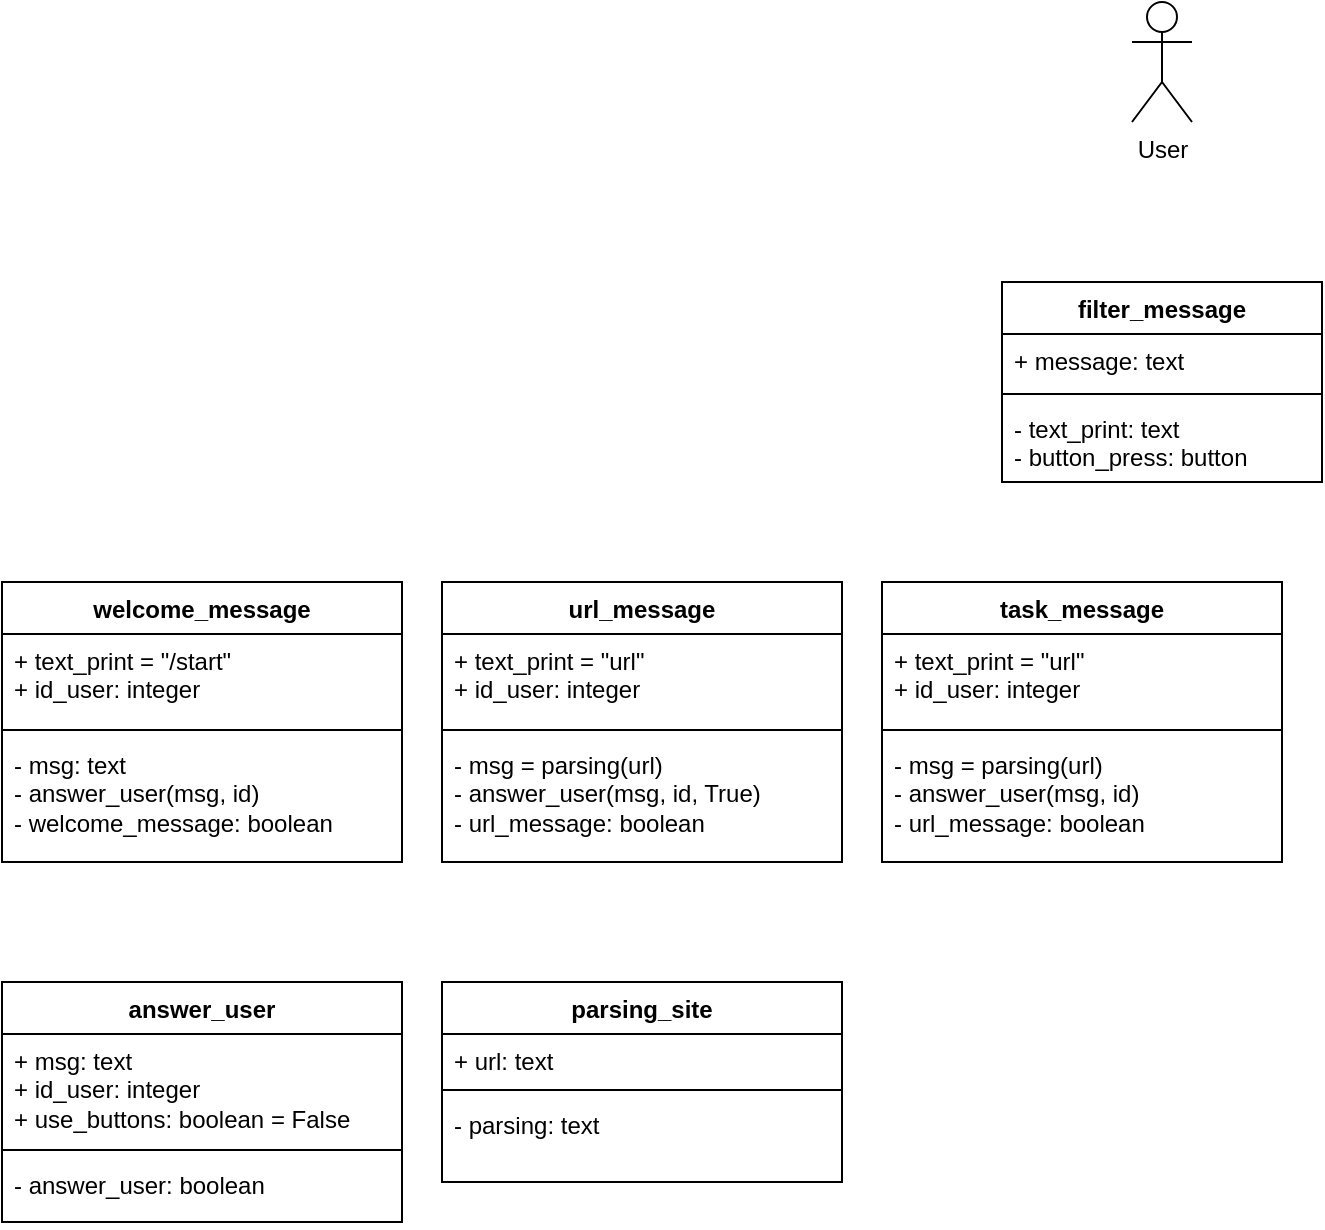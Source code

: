 <mxfile version="22.0.8" type="github">
  <diagram name="Страница — 1" id="5FJGtUaLvc8kbi69Jgre">
    <mxGraphModel dx="2922" dy="1099" grid="1" gridSize="10" guides="1" tooltips="1" connect="1" arrows="1" fold="1" page="1" pageScale="1" pageWidth="827" pageHeight="1169" math="0" shadow="0">
      <root>
        <mxCell id="0" />
        <mxCell id="1" parent="0" />
        <mxCell id="H9uGGTbssXHLd05-33D6-1" value="filter_message" style="swimlane;fontStyle=1;align=center;verticalAlign=top;childLayout=stackLayout;horizontal=1;startSize=26;horizontalStack=0;resizeParent=1;resizeParentMax=0;resizeLast=0;collapsible=1;marginBottom=0;whiteSpace=wrap;html=1;" parent="1" vertex="1">
          <mxGeometry x="-400" y="170" width="160" height="100" as="geometry" />
        </mxCell>
        <mxCell id="H9uGGTbssXHLd05-33D6-2" value="+ message: text" style="text;strokeColor=none;fillColor=none;align=left;verticalAlign=top;spacingLeft=4;spacingRight=4;overflow=hidden;rotatable=0;points=[[0,0.5],[1,0.5]];portConstraint=eastwest;whiteSpace=wrap;html=1;" parent="H9uGGTbssXHLd05-33D6-1" vertex="1">
          <mxGeometry y="26" width="160" height="26" as="geometry" />
        </mxCell>
        <mxCell id="H9uGGTbssXHLd05-33D6-3" value="" style="line;strokeWidth=1;fillColor=none;align=left;verticalAlign=middle;spacingTop=-1;spacingLeft=3;spacingRight=3;rotatable=0;labelPosition=right;points=[];portConstraint=eastwest;strokeColor=inherit;" parent="H9uGGTbssXHLd05-33D6-1" vertex="1">
          <mxGeometry y="52" width="160" height="8" as="geometry" />
        </mxCell>
        <mxCell id="H9uGGTbssXHLd05-33D6-4" value="- text_print: text&lt;br&gt;- button_press: button" style="text;strokeColor=none;fillColor=none;align=left;verticalAlign=top;spacingLeft=4;spacingRight=4;overflow=hidden;rotatable=0;points=[[0,0.5],[1,0.5]];portConstraint=eastwest;whiteSpace=wrap;html=1;" parent="H9uGGTbssXHLd05-33D6-1" vertex="1">
          <mxGeometry y="60" width="160" height="40" as="geometry" />
        </mxCell>
        <mxCell id="H9uGGTbssXHLd05-33D6-6" value="User" style="shape=umlActor;verticalLabelPosition=bottom;verticalAlign=top;html=1;" parent="1" vertex="1">
          <mxGeometry x="-335" y="30" width="30" height="60" as="geometry" />
        </mxCell>
        <mxCell id="H0bfLcFETeNuK2Q-7Ryl-2" value="welcome_message" style="swimlane;fontStyle=1;align=center;verticalAlign=top;childLayout=stackLayout;horizontal=1;startSize=26;horizontalStack=0;resizeParent=1;resizeParentMax=0;resizeLast=0;collapsible=1;marginBottom=0;whiteSpace=wrap;html=1;" parent="1" vertex="1">
          <mxGeometry x="-900" y="320" width="200" height="140" as="geometry" />
        </mxCell>
        <mxCell id="H0bfLcFETeNuK2Q-7Ryl-3" value="+ text_print = &quot;/start&quot;&lt;br&gt;+ id_user: integer" style="text;strokeColor=none;fillColor=none;align=left;verticalAlign=top;spacingLeft=4;spacingRight=4;overflow=hidden;rotatable=0;points=[[0,0.5],[1,0.5]];portConstraint=eastwest;whiteSpace=wrap;html=1;" parent="H0bfLcFETeNuK2Q-7Ryl-2" vertex="1">
          <mxGeometry y="26" width="200" height="44" as="geometry" />
        </mxCell>
        <mxCell id="H0bfLcFETeNuK2Q-7Ryl-4" value="" style="line;strokeWidth=1;fillColor=none;align=left;verticalAlign=middle;spacingTop=-1;spacingLeft=3;spacingRight=3;rotatable=0;labelPosition=right;points=[];portConstraint=eastwest;strokeColor=inherit;" parent="H0bfLcFETeNuK2Q-7Ryl-2" vertex="1">
          <mxGeometry y="70" width="200" height="8" as="geometry" />
        </mxCell>
        <mxCell id="H0bfLcFETeNuK2Q-7Ryl-5" value="- msg: text&lt;br&gt;- answer_user(msg, id)&lt;br&gt;-&amp;nbsp;welcome_message: boolean" style="text;strokeColor=none;fillColor=none;align=left;verticalAlign=top;spacingLeft=4;spacingRight=4;overflow=hidden;rotatable=0;points=[[0,0.5],[1,0.5]];portConstraint=eastwest;whiteSpace=wrap;html=1;" parent="H0bfLcFETeNuK2Q-7Ryl-2" vertex="1">
          <mxGeometry y="78" width="200" height="62" as="geometry" />
        </mxCell>
        <mxCell id="H0bfLcFETeNuK2Q-7Ryl-6" value="answer_user" style="swimlane;fontStyle=1;align=center;verticalAlign=top;childLayout=stackLayout;horizontal=1;startSize=26;horizontalStack=0;resizeParent=1;resizeParentMax=0;resizeLast=0;collapsible=1;marginBottom=0;whiteSpace=wrap;html=1;" parent="1" vertex="1">
          <mxGeometry x="-900" y="520" width="200" height="120" as="geometry" />
        </mxCell>
        <mxCell id="H0bfLcFETeNuK2Q-7Ryl-7" value="+ msg: text&lt;br&gt;+ id_user: integer&lt;br&gt;+ use_buttons: boolean = False" style="text;strokeColor=none;fillColor=none;align=left;verticalAlign=top;spacingLeft=4;spacingRight=4;overflow=hidden;rotatable=0;points=[[0,0.5],[1,0.5]];portConstraint=eastwest;whiteSpace=wrap;html=1;" parent="H0bfLcFETeNuK2Q-7Ryl-6" vertex="1">
          <mxGeometry y="26" width="200" height="54" as="geometry" />
        </mxCell>
        <mxCell id="H0bfLcFETeNuK2Q-7Ryl-8" value="" style="line;strokeWidth=1;fillColor=none;align=left;verticalAlign=middle;spacingTop=-1;spacingLeft=3;spacingRight=3;rotatable=0;labelPosition=right;points=[];portConstraint=eastwest;strokeColor=inherit;" parent="H0bfLcFETeNuK2Q-7Ryl-6" vertex="1">
          <mxGeometry y="80" width="200" height="8" as="geometry" />
        </mxCell>
        <mxCell id="H0bfLcFETeNuK2Q-7Ryl-9" value="- answer_user: boolean" style="text;strokeColor=none;fillColor=none;align=left;verticalAlign=top;spacingLeft=4;spacingRight=4;overflow=hidden;rotatable=0;points=[[0,0.5],[1,0.5]];portConstraint=eastwest;whiteSpace=wrap;html=1;" parent="H0bfLcFETeNuK2Q-7Ryl-6" vertex="1">
          <mxGeometry y="88" width="200" height="32" as="geometry" />
        </mxCell>
        <mxCell id="ytyW5f8ttz-P0lV4MFBV-1" value="url_message" style="swimlane;fontStyle=1;align=center;verticalAlign=top;childLayout=stackLayout;horizontal=1;startSize=26;horizontalStack=0;resizeParent=1;resizeParentMax=0;resizeLast=0;collapsible=1;marginBottom=0;whiteSpace=wrap;html=1;" vertex="1" parent="1">
          <mxGeometry x="-680" y="320" width="200" height="140" as="geometry" />
        </mxCell>
        <mxCell id="ytyW5f8ttz-P0lV4MFBV-2" value="+ text_print = &quot;url&quot;&lt;br&gt;+ id_user: integer" style="text;strokeColor=none;fillColor=none;align=left;verticalAlign=top;spacingLeft=4;spacingRight=4;overflow=hidden;rotatable=0;points=[[0,0.5],[1,0.5]];portConstraint=eastwest;whiteSpace=wrap;html=1;" vertex="1" parent="ytyW5f8ttz-P0lV4MFBV-1">
          <mxGeometry y="26" width="200" height="44" as="geometry" />
        </mxCell>
        <mxCell id="ytyW5f8ttz-P0lV4MFBV-3" value="" style="line;strokeWidth=1;fillColor=none;align=left;verticalAlign=middle;spacingTop=-1;spacingLeft=3;spacingRight=3;rotatable=0;labelPosition=right;points=[];portConstraint=eastwest;strokeColor=inherit;" vertex="1" parent="ytyW5f8ttz-P0lV4MFBV-1">
          <mxGeometry y="70" width="200" height="8" as="geometry" />
        </mxCell>
        <mxCell id="ytyW5f8ttz-P0lV4MFBV-4" value="- msg = parsing(url)&lt;br&gt;- answer_user(msg, id, True)&lt;br&gt;-&amp;nbsp;url_message: boolean" style="text;strokeColor=none;fillColor=none;align=left;verticalAlign=top;spacingLeft=4;spacingRight=4;overflow=hidden;rotatable=0;points=[[0,0.5],[1,0.5]];portConstraint=eastwest;whiteSpace=wrap;html=1;" vertex="1" parent="ytyW5f8ttz-P0lV4MFBV-1">
          <mxGeometry y="78" width="200" height="62" as="geometry" />
        </mxCell>
        <mxCell id="ytyW5f8ttz-P0lV4MFBV-6" value="parsing_site" style="swimlane;fontStyle=1;align=center;verticalAlign=top;childLayout=stackLayout;horizontal=1;startSize=26;horizontalStack=0;resizeParent=1;resizeParentMax=0;resizeLast=0;collapsible=1;marginBottom=0;whiteSpace=wrap;html=1;" vertex="1" parent="1">
          <mxGeometry x="-680" y="520" width="200" height="100" as="geometry" />
        </mxCell>
        <mxCell id="ytyW5f8ttz-P0lV4MFBV-7" value="+ url: text" style="text;strokeColor=none;fillColor=none;align=left;verticalAlign=top;spacingLeft=4;spacingRight=4;overflow=hidden;rotatable=0;points=[[0,0.5],[1,0.5]];portConstraint=eastwest;whiteSpace=wrap;html=1;" vertex="1" parent="ytyW5f8ttz-P0lV4MFBV-6">
          <mxGeometry y="26" width="200" height="24" as="geometry" />
        </mxCell>
        <mxCell id="ytyW5f8ttz-P0lV4MFBV-8" value="" style="line;strokeWidth=1;fillColor=none;align=left;verticalAlign=middle;spacingTop=-1;spacingLeft=3;spacingRight=3;rotatable=0;labelPosition=right;points=[];portConstraint=eastwest;strokeColor=inherit;" vertex="1" parent="ytyW5f8ttz-P0lV4MFBV-6">
          <mxGeometry y="50" width="200" height="8" as="geometry" />
        </mxCell>
        <mxCell id="ytyW5f8ttz-P0lV4MFBV-9" value="- parsing: text" style="text;strokeColor=none;fillColor=none;align=left;verticalAlign=top;spacingLeft=4;spacingRight=4;overflow=hidden;rotatable=0;points=[[0,0.5],[1,0.5]];portConstraint=eastwest;whiteSpace=wrap;html=1;" vertex="1" parent="ytyW5f8ttz-P0lV4MFBV-6">
          <mxGeometry y="58" width="200" height="42" as="geometry" />
        </mxCell>
        <mxCell id="ytyW5f8ttz-P0lV4MFBV-10" value="task_message" style="swimlane;fontStyle=1;align=center;verticalAlign=top;childLayout=stackLayout;horizontal=1;startSize=26;horizontalStack=0;resizeParent=1;resizeParentMax=0;resizeLast=0;collapsible=1;marginBottom=0;whiteSpace=wrap;html=1;" vertex="1" parent="1">
          <mxGeometry x="-460" y="320" width="200" height="140" as="geometry" />
        </mxCell>
        <mxCell id="ytyW5f8ttz-P0lV4MFBV-11" value="+ text_print = &quot;url&quot;&lt;br&gt;+ id_user: integer" style="text;strokeColor=none;fillColor=none;align=left;verticalAlign=top;spacingLeft=4;spacingRight=4;overflow=hidden;rotatable=0;points=[[0,0.5],[1,0.5]];portConstraint=eastwest;whiteSpace=wrap;html=1;" vertex="1" parent="ytyW5f8ttz-P0lV4MFBV-10">
          <mxGeometry y="26" width="200" height="44" as="geometry" />
        </mxCell>
        <mxCell id="ytyW5f8ttz-P0lV4MFBV-12" value="" style="line;strokeWidth=1;fillColor=none;align=left;verticalAlign=middle;spacingTop=-1;spacingLeft=3;spacingRight=3;rotatable=0;labelPosition=right;points=[];portConstraint=eastwest;strokeColor=inherit;" vertex="1" parent="ytyW5f8ttz-P0lV4MFBV-10">
          <mxGeometry y="70" width="200" height="8" as="geometry" />
        </mxCell>
        <mxCell id="ytyW5f8ttz-P0lV4MFBV-13" value="- msg = parsing(url)&lt;br&gt;- answer_user(msg, id)&lt;br&gt;-&amp;nbsp;url_message: boolean" style="text;strokeColor=none;fillColor=none;align=left;verticalAlign=top;spacingLeft=4;spacingRight=4;overflow=hidden;rotatable=0;points=[[0,0.5],[1,0.5]];portConstraint=eastwest;whiteSpace=wrap;html=1;" vertex="1" parent="ytyW5f8ttz-P0lV4MFBV-10">
          <mxGeometry y="78" width="200" height="62" as="geometry" />
        </mxCell>
      </root>
    </mxGraphModel>
  </diagram>
</mxfile>
